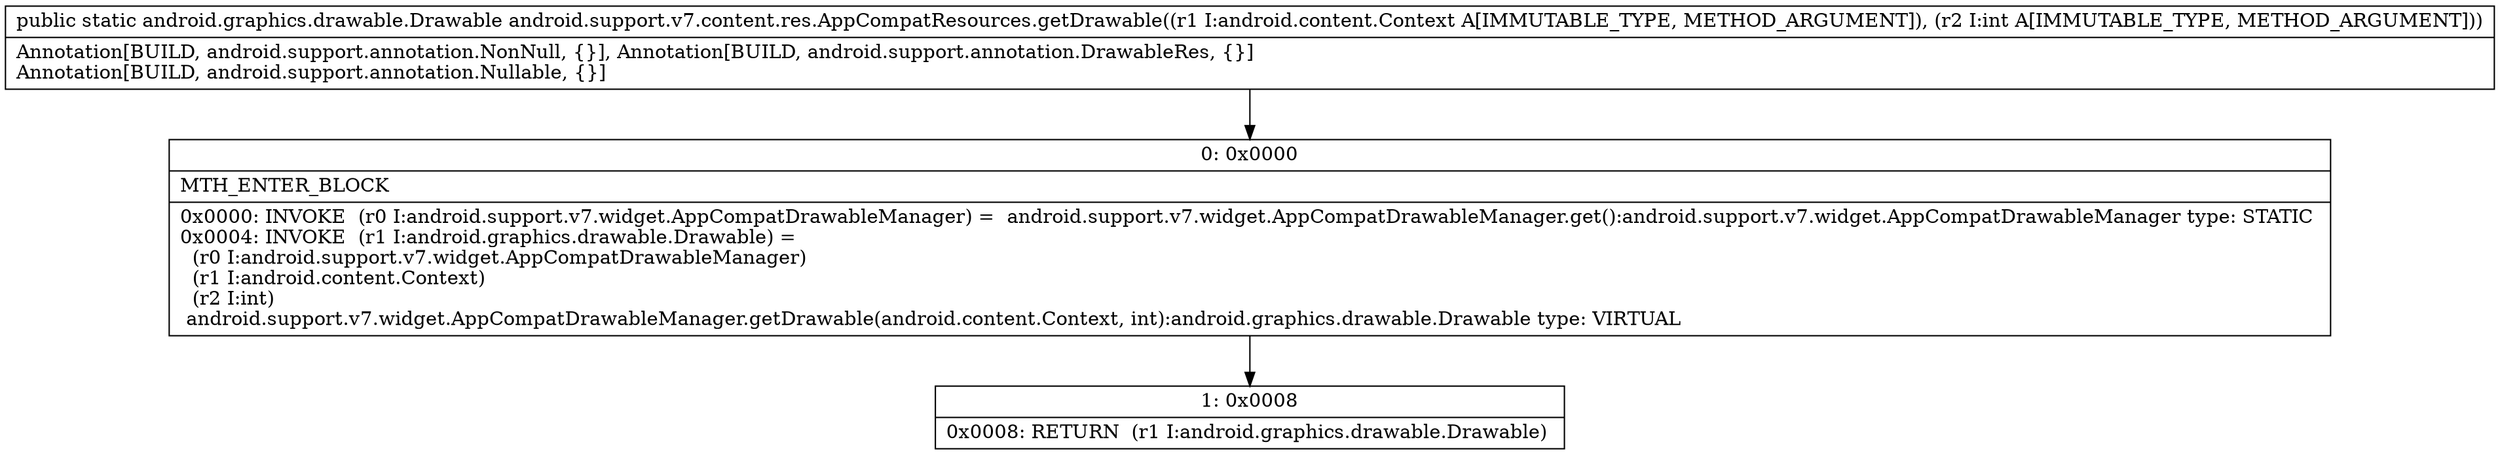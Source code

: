 digraph "CFG forandroid.support.v7.content.res.AppCompatResources.getDrawable(Landroid\/content\/Context;I)Landroid\/graphics\/drawable\/Drawable;" {
Node_0 [shape=record,label="{0\:\ 0x0000|MTH_ENTER_BLOCK\l|0x0000: INVOKE  (r0 I:android.support.v7.widget.AppCompatDrawableManager) =  android.support.v7.widget.AppCompatDrawableManager.get():android.support.v7.widget.AppCompatDrawableManager type: STATIC \l0x0004: INVOKE  (r1 I:android.graphics.drawable.Drawable) = \l  (r0 I:android.support.v7.widget.AppCompatDrawableManager)\l  (r1 I:android.content.Context)\l  (r2 I:int)\l android.support.v7.widget.AppCompatDrawableManager.getDrawable(android.content.Context, int):android.graphics.drawable.Drawable type: VIRTUAL \l}"];
Node_1 [shape=record,label="{1\:\ 0x0008|0x0008: RETURN  (r1 I:android.graphics.drawable.Drawable) \l}"];
MethodNode[shape=record,label="{public static android.graphics.drawable.Drawable android.support.v7.content.res.AppCompatResources.getDrawable((r1 I:android.content.Context A[IMMUTABLE_TYPE, METHOD_ARGUMENT]), (r2 I:int A[IMMUTABLE_TYPE, METHOD_ARGUMENT]))  | Annotation[BUILD, android.support.annotation.NonNull, \{\}], Annotation[BUILD, android.support.annotation.DrawableRes, \{\}]\lAnnotation[BUILD, android.support.annotation.Nullable, \{\}]\l}"];
MethodNode -> Node_0;
Node_0 -> Node_1;
}


